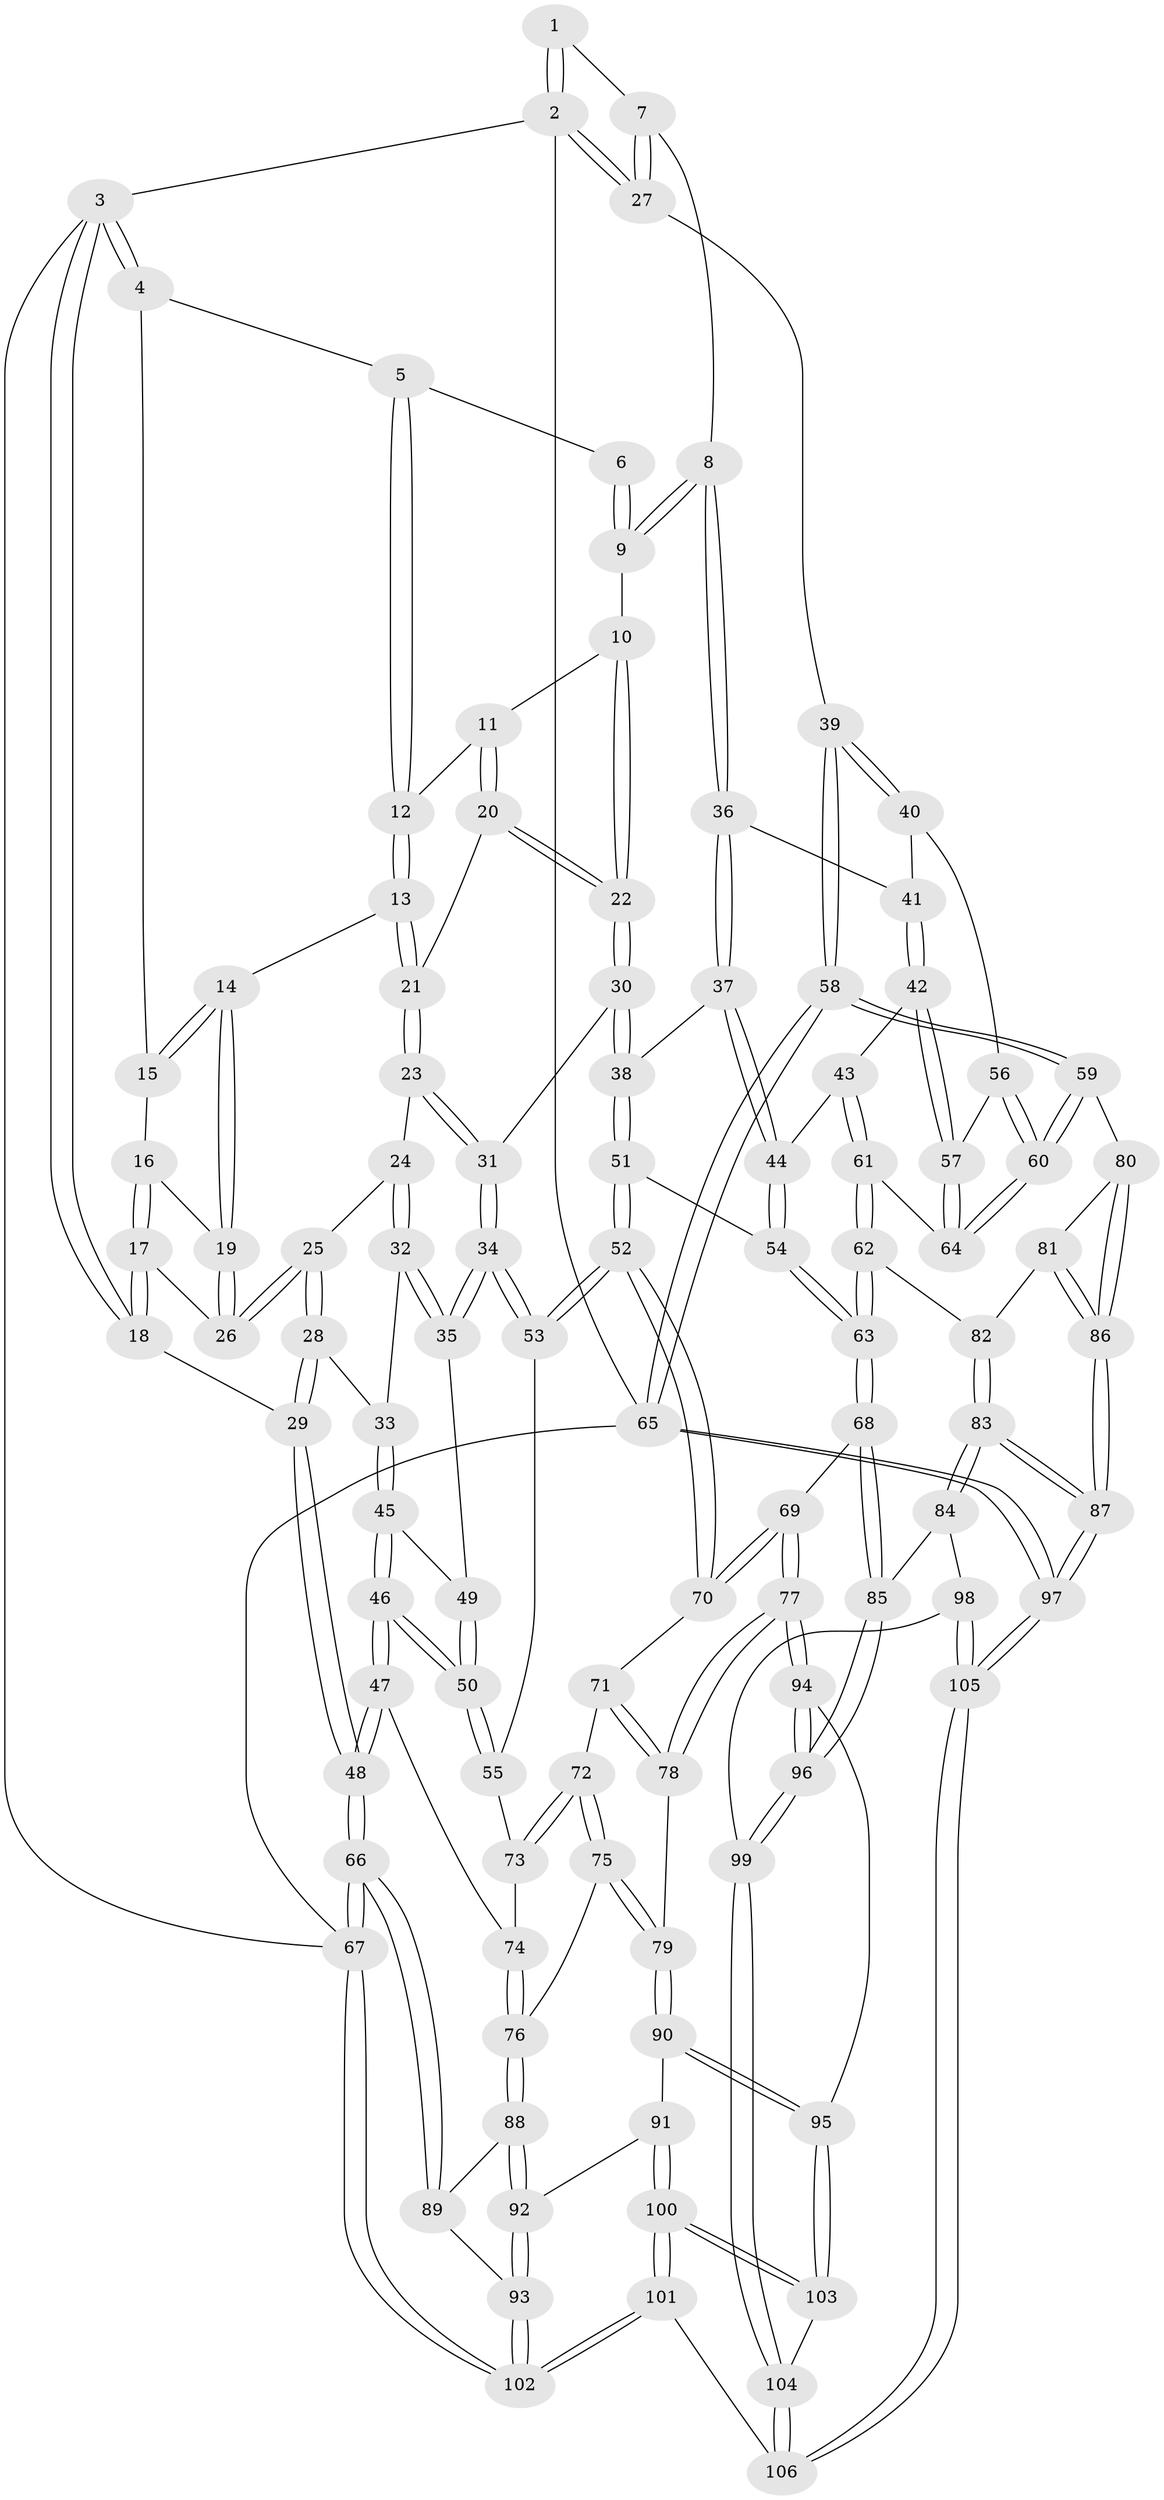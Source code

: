 // coarse degree distribution, {6: 0.03773584905660377, 5: 0.32075471698113206, 2: 0.03773584905660377, 3: 0.1509433962264151, 4: 0.3584905660377358, 7: 0.09433962264150944}
// Generated by graph-tools (version 1.1) at 2025/21/03/04/25 18:21:26]
// undirected, 106 vertices, 262 edges
graph export_dot {
graph [start="1"]
  node [color=gray90,style=filled];
  1 [pos="+0.914703538444259+0"];
  2 [pos="+1+0"];
  3 [pos="+0+0"];
  4 [pos="+0+0"];
  5 [pos="+0.5170265867574372+0"];
  6 [pos="+0.7230933315289259+0"];
  7 [pos="+0.7847545690574297+0.16811191562930855"];
  8 [pos="+0.731299507046857+0.22565356270071082"];
  9 [pos="+0.7119217152769205+0.20484373956755159"];
  10 [pos="+0.5580243358376746+0.09225436869420534"];
  11 [pos="+0.5147470803185837+0.03280319292843481"];
  12 [pos="+0.5029329836996542+0"];
  13 [pos="+0.2060140438757476+0.12552979887955032"];
  14 [pos="+0.1976081434526951+0.12082889530705149"];
  15 [pos="+0.049017015270671385+0"];
  16 [pos="+0.02668902594478876+0.1539586181059355"];
  17 [pos="+0+0.1808600689253568"];
  18 [pos="+0+0.1498025047904837"];
  19 [pos="+0.10461047991730774+0.19737422277804484"];
  20 [pos="+0.3841234076848174+0.19298667710520048"];
  21 [pos="+0.25999742699542533+0.1904402316959223"];
  22 [pos="+0.48121649943881+0.3461357979946524"];
  23 [pos="+0.254065703706052+0.25455661970419824"];
  24 [pos="+0.19723964546970194+0.29069136254897093"];
  25 [pos="+0.07620876746500206+0.258387935353289"];
  26 [pos="+0.07990905104807228+0.23414238888930472"];
  27 [pos="+1+0.0014735769980442172"];
  28 [pos="+0.05780221156839944+0.3183217965765231"];
  29 [pos="+0+0.31800260648484957"];
  30 [pos="+0.48697947012286547+0.3664874229659161"];
  31 [pos="+0.2873086253955495+0.3456849508436061"];
  32 [pos="+0.11650866287132791+0.3726895887545031"];
  33 [pos="+0.09014959576904089+0.3641647180301779"];
  34 [pos="+0.22105107870710652+0.46425214715897173"];
  35 [pos="+0.2051185671016789+0.4535633814344562"];
  36 [pos="+0.7342992958278416+0.2648174609717377"];
  37 [pos="+0.570399274864186+0.382573127223078"];
  38 [pos="+0.4876919754476655+0.3673169967195163"];
  39 [pos="+1+0.33538131655691306"];
  40 [pos="+1+0.36787461933733584"];
  41 [pos="+0.7635629079201789+0.28724223452675235"];
  42 [pos="+0.7734611441079341+0.4989015136257788"];
  43 [pos="+0.6199200716447377+0.48613219016946607"];
  44 [pos="+0.6065301369212591+0.47426607542332"];
  45 [pos="+0.06881485430706086+0.3940099493852697"];
  46 [pos="+0+0.5766510219385006"];
  47 [pos="+0+0.5976559019741721"];
  48 [pos="+0+0.6202772988966687"];
  49 [pos="+0.09095869425626477+0.4757936524644776"];
  50 [pos="+0+0.5762573834917714"];
  51 [pos="+0.3786168189455665+0.5380258599101116"];
  52 [pos="+0.33499680991644865+0.5638314988922923"];
  53 [pos="+0.22280457314492805+0.46993530991850807"];
  54 [pos="+0.5194900789042323+0.5917701711137534"];
  55 [pos="+0.09998750356693627+0.5833297128931814"];
  56 [pos="+0.9272234880339933+0.4760221204550881"];
  57 [pos="+0.8157887470905472+0.5455834586283073"];
  58 [pos="+1+0.7650395973021493"];
  59 [pos="+1+0.7449424980324963"];
  60 [pos="+0.9805930450160113+0.7177503834412307"];
  61 [pos="+0.6900660870169196+0.6910549354713299"];
  62 [pos="+0.6899990488246917+0.6912238879146149"];
  63 [pos="+0.5713359156334638+0.730676490619439"];
  64 [pos="+0.8095393788180338+0.5797196011626178"];
  65 [pos="+1+1"];
  66 [pos="+0+0.7864476007121514"];
  67 [pos="+0+1"];
  68 [pos="+0.5501012752528263+0.7521332874127121"];
  69 [pos="+0.49747517790966694+0.7508775132592074"];
  70 [pos="+0.32998291984272154+0.5978659278861521"];
  71 [pos="+0.27352294186650783+0.6741976747522366"];
  72 [pos="+0.2273789644955461+0.6949892372276744"];
  73 [pos="+0.13478236277188518+0.6253075802866789"];
  74 [pos="+0.09592530531003778+0.6991588695280693"];
  75 [pos="+0.19068538215500927+0.7540229649479987"];
  76 [pos="+0.13698355580256177+0.771729350350028"];
  77 [pos="+0.3767133403726262+0.8222396331987775"];
  78 [pos="+0.32936894637435987+0.7605918075076621"];
  79 [pos="+0.23218867844709581+0.8310512383382175"];
  80 [pos="+0.970234686287105+0.7603058784875161"];
  81 [pos="+0.7563718215213283+0.7381585845870942"];
  82 [pos="+0.7042800271538735+0.7067870945158216"];
  83 [pos="+0.7167189026842801+1"];
  84 [pos="+0.5626061781010661+0.8203891390515191"];
  85 [pos="+0.5560699598018105+0.792798246490557"];
  86 [pos="+0.8239646819407891+0.9299559679028286"];
  87 [pos="+0.7477290580400483+1"];
  88 [pos="+0.12813871715920255+0.7779438229731782"];
  89 [pos="+0.06711456831257268+0.7928361458943055"];
  90 [pos="+0.24278671006576366+0.8546632421532476"];
  91 [pos="+0.2335216944400052+0.8721575294064239"];
  92 [pos="+0.14201726128932632+0.8584517522841161"];
  93 [pos="+0.11775685194216466+0.9409726121402735"];
  94 [pos="+0.3669449056630812+0.8461478429124049"];
  95 [pos="+0.3574369897586831+0.8533493627302214"];
  96 [pos="+0.43089344428359966+0.9079239798949884"];
  97 [pos="+0.7533584366808626+1"];
  98 [pos="+0.48665645248107203+0.9301683733255005"];
  99 [pos="+0.4435611548219781+0.9272027230254779"];
  100 [pos="+0.14354663691292657+1"];
  101 [pos="+0.11289144500241681+1"];
  102 [pos="+0.10677409636729268+1"];
  103 [pos="+0.35463128762743934+0.8645220638013865"];
  104 [pos="+0.38030329061611473+1"];
  105 [pos="+0.7304775433748847+1"];
  106 [pos="+0.33865133995696206+1"];
  1 -- 2;
  1 -- 2;
  1 -- 7;
  2 -- 3;
  2 -- 27;
  2 -- 27;
  2 -- 65;
  3 -- 4;
  3 -- 4;
  3 -- 18;
  3 -- 18;
  3 -- 67;
  4 -- 5;
  4 -- 15;
  5 -- 6;
  5 -- 12;
  5 -- 12;
  6 -- 9;
  6 -- 9;
  7 -- 8;
  7 -- 27;
  7 -- 27;
  8 -- 9;
  8 -- 9;
  8 -- 36;
  8 -- 36;
  9 -- 10;
  10 -- 11;
  10 -- 22;
  10 -- 22;
  11 -- 12;
  11 -- 20;
  11 -- 20;
  12 -- 13;
  12 -- 13;
  13 -- 14;
  13 -- 21;
  13 -- 21;
  14 -- 15;
  14 -- 15;
  14 -- 19;
  14 -- 19;
  15 -- 16;
  16 -- 17;
  16 -- 17;
  16 -- 19;
  17 -- 18;
  17 -- 18;
  17 -- 26;
  18 -- 29;
  19 -- 26;
  19 -- 26;
  20 -- 21;
  20 -- 22;
  20 -- 22;
  21 -- 23;
  21 -- 23;
  22 -- 30;
  22 -- 30;
  23 -- 24;
  23 -- 31;
  23 -- 31;
  24 -- 25;
  24 -- 32;
  24 -- 32;
  25 -- 26;
  25 -- 26;
  25 -- 28;
  25 -- 28;
  27 -- 39;
  28 -- 29;
  28 -- 29;
  28 -- 33;
  29 -- 48;
  29 -- 48;
  30 -- 31;
  30 -- 38;
  30 -- 38;
  31 -- 34;
  31 -- 34;
  32 -- 33;
  32 -- 35;
  32 -- 35;
  33 -- 45;
  33 -- 45;
  34 -- 35;
  34 -- 35;
  34 -- 53;
  34 -- 53;
  35 -- 49;
  36 -- 37;
  36 -- 37;
  36 -- 41;
  37 -- 38;
  37 -- 44;
  37 -- 44;
  38 -- 51;
  38 -- 51;
  39 -- 40;
  39 -- 40;
  39 -- 58;
  39 -- 58;
  40 -- 41;
  40 -- 56;
  41 -- 42;
  41 -- 42;
  42 -- 43;
  42 -- 57;
  42 -- 57;
  43 -- 44;
  43 -- 61;
  43 -- 61;
  44 -- 54;
  44 -- 54;
  45 -- 46;
  45 -- 46;
  45 -- 49;
  46 -- 47;
  46 -- 47;
  46 -- 50;
  46 -- 50;
  47 -- 48;
  47 -- 48;
  47 -- 74;
  48 -- 66;
  48 -- 66;
  49 -- 50;
  49 -- 50;
  50 -- 55;
  50 -- 55;
  51 -- 52;
  51 -- 52;
  51 -- 54;
  52 -- 53;
  52 -- 53;
  52 -- 70;
  52 -- 70;
  53 -- 55;
  54 -- 63;
  54 -- 63;
  55 -- 73;
  56 -- 57;
  56 -- 60;
  56 -- 60;
  57 -- 64;
  57 -- 64;
  58 -- 59;
  58 -- 59;
  58 -- 65;
  58 -- 65;
  59 -- 60;
  59 -- 60;
  59 -- 80;
  60 -- 64;
  60 -- 64;
  61 -- 62;
  61 -- 62;
  61 -- 64;
  62 -- 63;
  62 -- 63;
  62 -- 82;
  63 -- 68;
  63 -- 68;
  65 -- 97;
  65 -- 97;
  65 -- 67;
  66 -- 67;
  66 -- 67;
  66 -- 89;
  66 -- 89;
  67 -- 102;
  67 -- 102;
  68 -- 69;
  68 -- 85;
  68 -- 85;
  69 -- 70;
  69 -- 70;
  69 -- 77;
  69 -- 77;
  70 -- 71;
  71 -- 72;
  71 -- 78;
  71 -- 78;
  72 -- 73;
  72 -- 73;
  72 -- 75;
  72 -- 75;
  73 -- 74;
  74 -- 76;
  74 -- 76;
  75 -- 76;
  75 -- 79;
  75 -- 79;
  76 -- 88;
  76 -- 88;
  77 -- 78;
  77 -- 78;
  77 -- 94;
  77 -- 94;
  78 -- 79;
  79 -- 90;
  79 -- 90;
  80 -- 81;
  80 -- 86;
  80 -- 86;
  81 -- 82;
  81 -- 86;
  81 -- 86;
  82 -- 83;
  82 -- 83;
  83 -- 84;
  83 -- 84;
  83 -- 87;
  83 -- 87;
  84 -- 85;
  84 -- 98;
  85 -- 96;
  85 -- 96;
  86 -- 87;
  86 -- 87;
  87 -- 97;
  87 -- 97;
  88 -- 89;
  88 -- 92;
  88 -- 92;
  89 -- 93;
  90 -- 91;
  90 -- 95;
  90 -- 95;
  91 -- 92;
  91 -- 100;
  91 -- 100;
  92 -- 93;
  92 -- 93;
  93 -- 102;
  93 -- 102;
  94 -- 95;
  94 -- 96;
  94 -- 96;
  95 -- 103;
  95 -- 103;
  96 -- 99;
  96 -- 99;
  97 -- 105;
  97 -- 105;
  98 -- 99;
  98 -- 105;
  98 -- 105;
  99 -- 104;
  99 -- 104;
  100 -- 101;
  100 -- 101;
  100 -- 103;
  100 -- 103;
  101 -- 102;
  101 -- 102;
  101 -- 106;
  103 -- 104;
  104 -- 106;
  104 -- 106;
  105 -- 106;
  105 -- 106;
}
